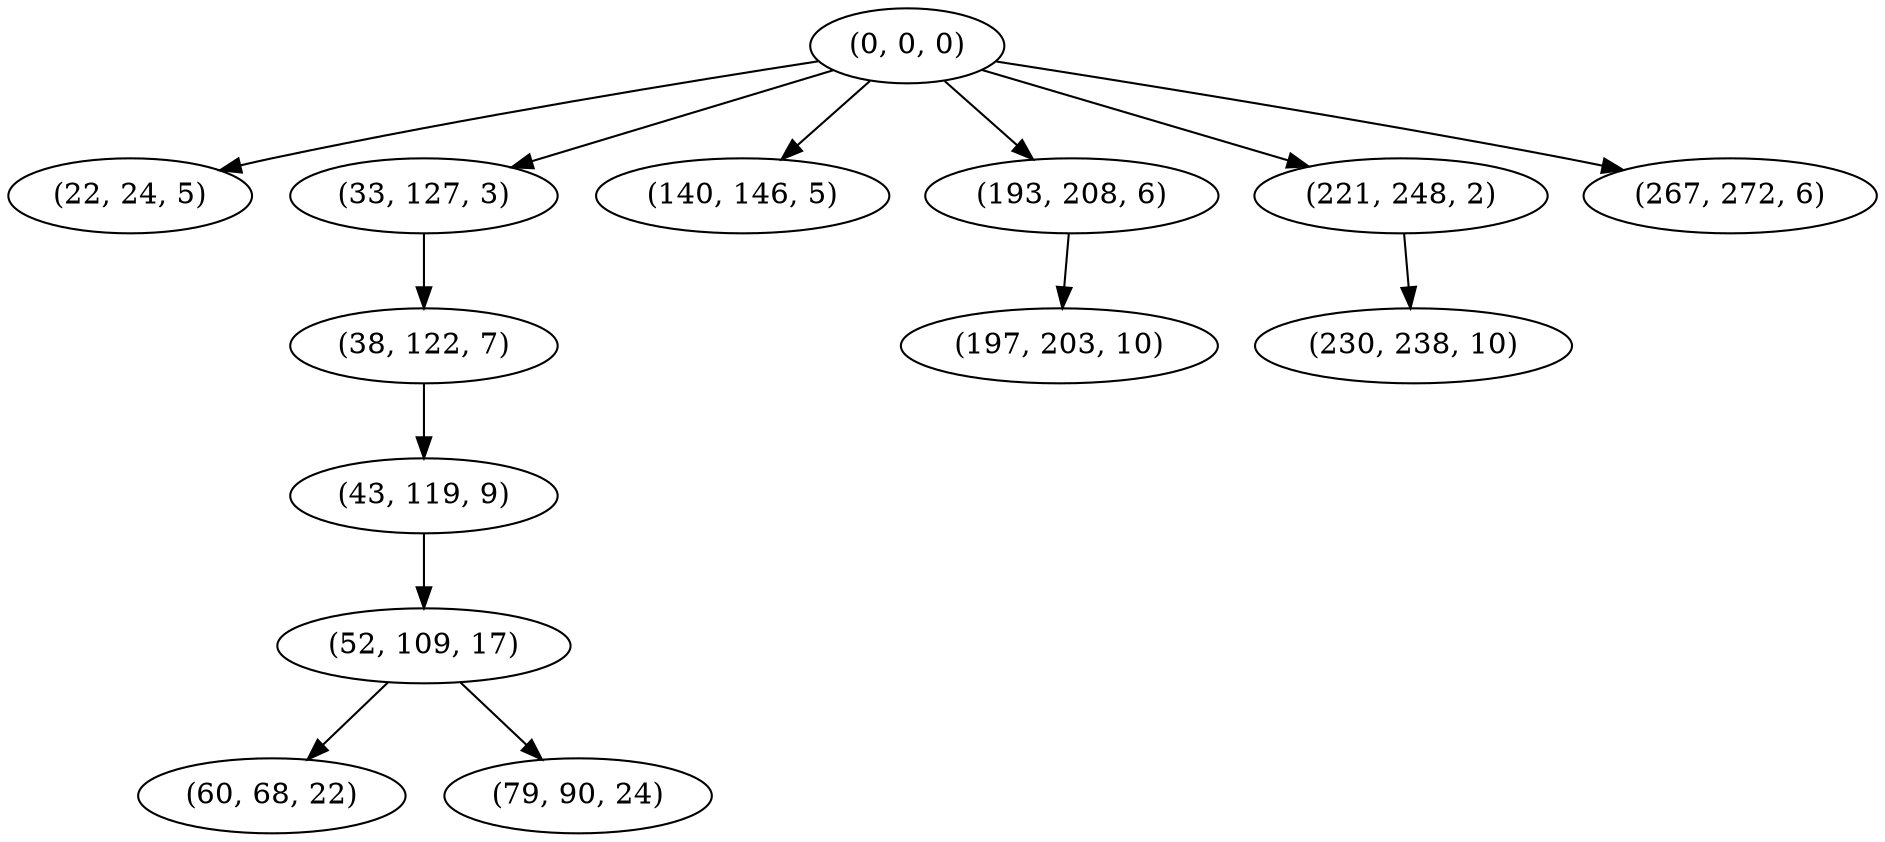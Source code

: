 digraph tree {
    "(0, 0, 0)";
    "(22, 24, 5)";
    "(33, 127, 3)";
    "(38, 122, 7)";
    "(43, 119, 9)";
    "(52, 109, 17)";
    "(60, 68, 22)";
    "(79, 90, 24)";
    "(140, 146, 5)";
    "(193, 208, 6)";
    "(197, 203, 10)";
    "(221, 248, 2)";
    "(230, 238, 10)";
    "(267, 272, 6)";
    "(0, 0, 0)" -> "(22, 24, 5)";
    "(0, 0, 0)" -> "(33, 127, 3)";
    "(0, 0, 0)" -> "(140, 146, 5)";
    "(0, 0, 0)" -> "(193, 208, 6)";
    "(0, 0, 0)" -> "(221, 248, 2)";
    "(0, 0, 0)" -> "(267, 272, 6)";
    "(33, 127, 3)" -> "(38, 122, 7)";
    "(38, 122, 7)" -> "(43, 119, 9)";
    "(43, 119, 9)" -> "(52, 109, 17)";
    "(52, 109, 17)" -> "(60, 68, 22)";
    "(52, 109, 17)" -> "(79, 90, 24)";
    "(193, 208, 6)" -> "(197, 203, 10)";
    "(221, 248, 2)" -> "(230, 238, 10)";
}
